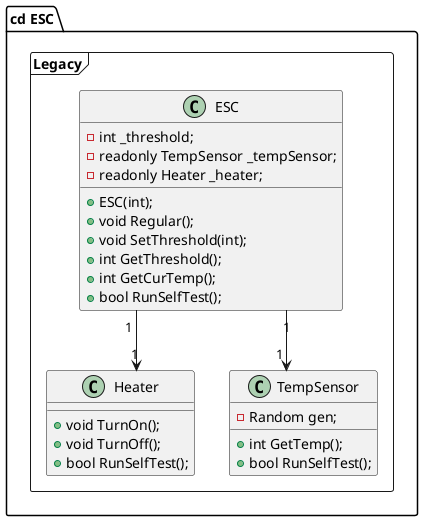 @startuml
skinparam linetype ortho

frame "cd ESC.Legacy" {

ESC "1" --> "1" Heater
ESC "1" --> "1" TempSensor

class ESC {
    - int _threshold;
    - readonly TempSensor _tempSensor;
    - readonly Heater _heater;

    + ESC(int);
    + void Regular();
    + void SetThreshold(int);
    + int GetThreshold();
    + int GetCurTemp();
    + bool RunSelfTest();

}

class Heater {
    + void TurnOn();
    + void TurnOff();
    + bool RunSelfTest();
}

class TempSensor {
    - Random gen;
    + int GetTemp();
    + bool RunSelfTest();
}

}
@enduml